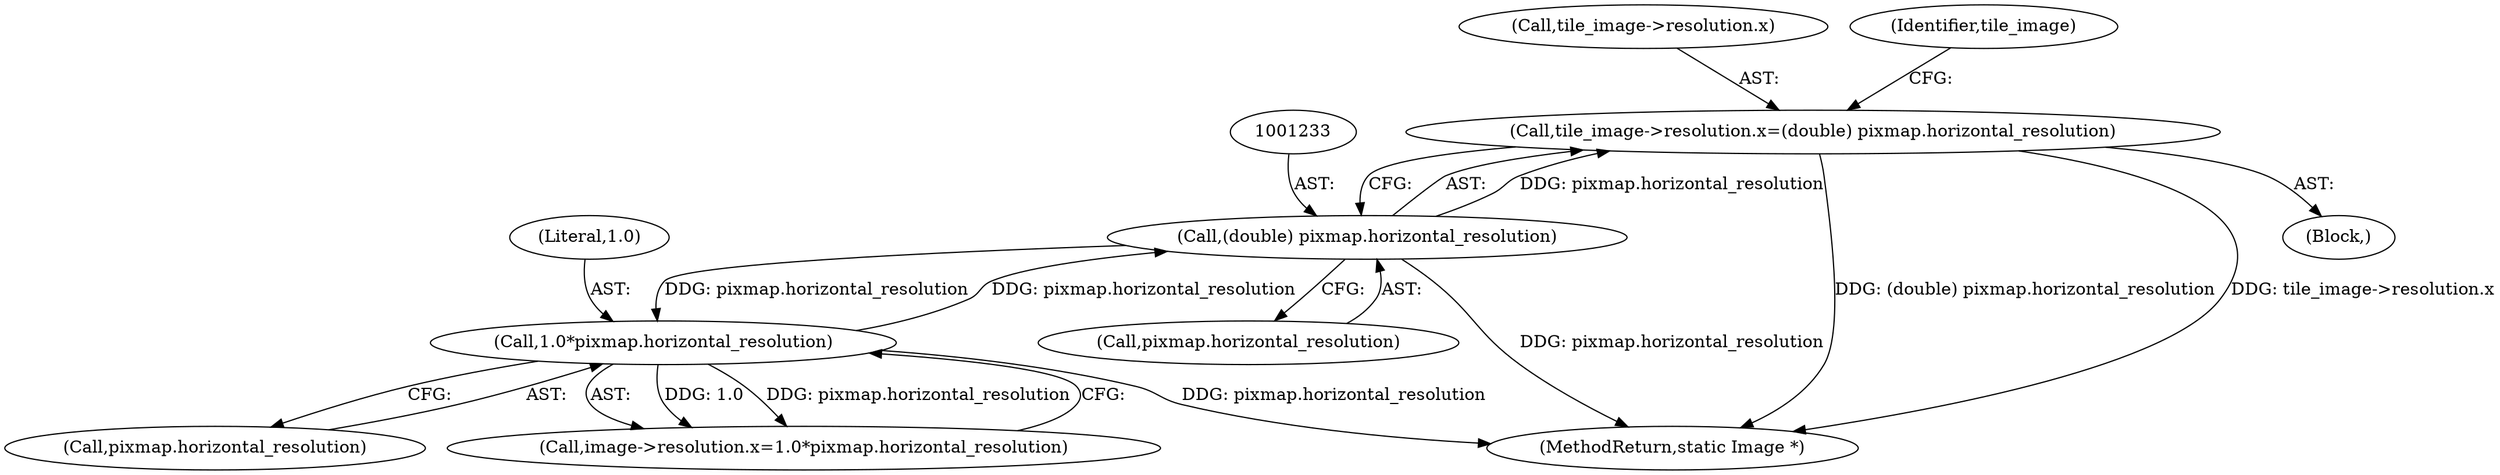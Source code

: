 digraph "0_ImageMagick_6b6bff054d569a77973f2140c0e86366e6168a6c_1@pointer" {
"1001226" [label="(Call,tile_image->resolution.x=(double) pixmap.horizontal_resolution)"];
"1001232" [label="(Call,(double) pixmap.horizontal_resolution)"];
"1000860" [label="(Call,1.0*pixmap.horizontal_resolution)"];
"1001227" [label="(Call,tile_image->resolution.x)"];
"1001234" [label="(Call,pixmap.horizontal_resolution)"];
"1002575" [label="(MethodReturn,static Image *)"];
"1001226" [label="(Call,tile_image->resolution.x=(double) pixmap.horizontal_resolution)"];
"1000861" [label="(Literal,1.0)"];
"1001240" [label="(Identifier,tile_image)"];
"1001232" [label="(Call,(double) pixmap.horizontal_resolution)"];
"1000860" [label="(Call,1.0*pixmap.horizontal_resolution)"];
"1000862" [label="(Call,pixmap.horizontal_resolution)"];
"1001194" [label="(Block,)"];
"1000854" [label="(Call,image->resolution.x=1.0*pixmap.horizontal_resolution)"];
"1001226" -> "1001194"  [label="AST: "];
"1001226" -> "1001232"  [label="CFG: "];
"1001227" -> "1001226"  [label="AST: "];
"1001232" -> "1001226"  [label="AST: "];
"1001240" -> "1001226"  [label="CFG: "];
"1001226" -> "1002575"  [label="DDG: (double) pixmap.horizontal_resolution"];
"1001226" -> "1002575"  [label="DDG: tile_image->resolution.x"];
"1001232" -> "1001226"  [label="DDG: pixmap.horizontal_resolution"];
"1001232" -> "1001234"  [label="CFG: "];
"1001233" -> "1001232"  [label="AST: "];
"1001234" -> "1001232"  [label="AST: "];
"1001232" -> "1002575"  [label="DDG: pixmap.horizontal_resolution"];
"1001232" -> "1000860"  [label="DDG: pixmap.horizontal_resolution"];
"1000860" -> "1001232"  [label="DDG: pixmap.horizontal_resolution"];
"1000860" -> "1000854"  [label="AST: "];
"1000860" -> "1000862"  [label="CFG: "];
"1000861" -> "1000860"  [label="AST: "];
"1000862" -> "1000860"  [label="AST: "];
"1000854" -> "1000860"  [label="CFG: "];
"1000860" -> "1002575"  [label="DDG: pixmap.horizontal_resolution"];
"1000860" -> "1000854"  [label="DDG: 1.0"];
"1000860" -> "1000854"  [label="DDG: pixmap.horizontal_resolution"];
}
